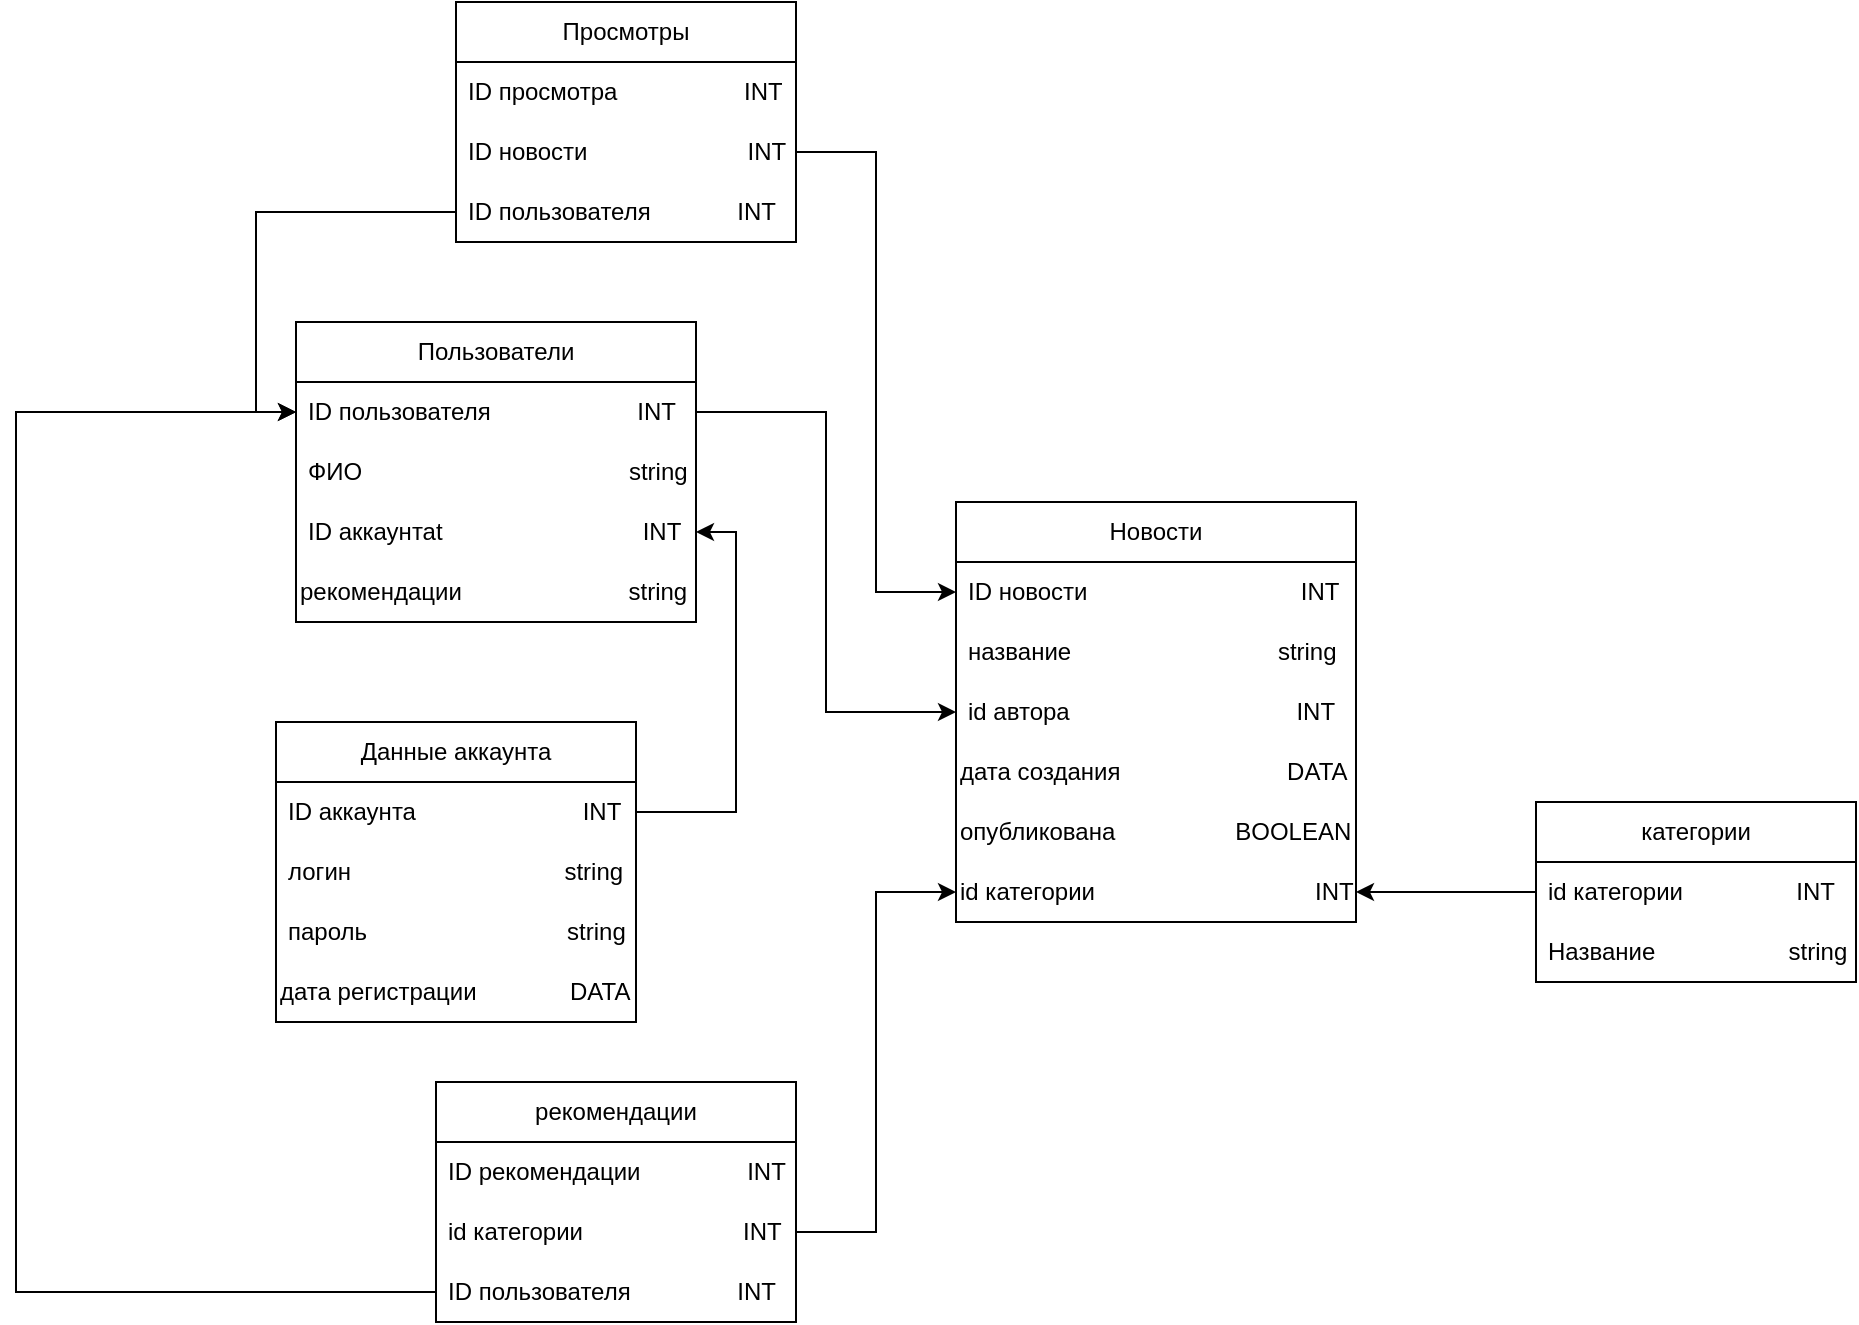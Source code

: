 <mxfile version="27.0.1">
  <diagram name="Страница — 1" id="awZMa63grvdDB3McJz6z">
    <mxGraphModel dx="1385" dy="764" grid="1" gridSize="10" guides="1" tooltips="1" connect="1" arrows="1" fold="1" page="1" pageScale="1" pageWidth="827" pageHeight="1169" math="0" shadow="0">
      <root>
        <mxCell id="0" />
        <mxCell id="1" parent="0" />
        <mxCell id="Q4X8MGabY5UJNgIGiHJR-1" value="Пользователи" style="swimlane;fontStyle=0;childLayout=stackLayout;horizontal=1;startSize=30;horizontalStack=0;resizeParent=1;resizeParentMax=0;resizeLast=0;collapsible=1;marginBottom=0;whiteSpace=wrap;html=1;" parent="1" vertex="1">
          <mxGeometry x="260" y="250" width="200" height="150" as="geometry" />
        </mxCell>
        <mxCell id="Q4X8MGabY5UJNgIGiHJR-2" value="ID пользователя&amp;nbsp; &amp;nbsp; &amp;nbsp; &amp;nbsp; &amp;nbsp; &amp;nbsp; &amp;nbsp; &amp;nbsp; &amp;nbsp; &amp;nbsp; &amp;nbsp; INT&amp;nbsp;" style="text;strokeColor=none;fillColor=none;align=left;verticalAlign=middle;spacingLeft=4;spacingRight=4;overflow=hidden;points=[[0,0.5],[1,0.5]];portConstraint=eastwest;rotatable=0;whiteSpace=wrap;html=1;" parent="Q4X8MGabY5UJNgIGiHJR-1" vertex="1">
          <mxGeometry y="30" width="200" height="30" as="geometry" />
        </mxCell>
        <mxCell id="Q4X8MGabY5UJNgIGiHJR-3" value="ФИО&amp;nbsp; &amp;nbsp; &amp;nbsp; &amp;nbsp; &amp;nbsp; &amp;nbsp; &amp;nbsp; &amp;nbsp; &amp;nbsp; &amp;nbsp; &amp;nbsp; &amp;nbsp; &amp;nbsp; &amp;nbsp; &amp;nbsp; &amp;nbsp; &amp;nbsp; &amp;nbsp; &amp;nbsp; &amp;nbsp; string" style="text;strokeColor=none;fillColor=none;align=left;verticalAlign=middle;spacingLeft=4;spacingRight=4;overflow=hidden;points=[[0,0.5],[1,0.5]];portConstraint=eastwest;rotatable=0;whiteSpace=wrap;html=1;" parent="Q4X8MGabY5UJNgIGiHJR-1" vertex="1">
          <mxGeometry y="60" width="200" height="30" as="geometry" />
        </mxCell>
        <mxCell id="Q4X8MGabY5UJNgIGiHJR-4" value="ID аккаунтаt&amp;nbsp; &amp;nbsp; &amp;nbsp; &amp;nbsp; &amp;nbsp; &amp;nbsp; &amp;nbsp; &amp;nbsp; &amp;nbsp; &amp;nbsp; &amp;nbsp; &amp;nbsp; &amp;nbsp; &amp;nbsp; &amp;nbsp; INT" style="text;strokeColor=none;fillColor=none;align=left;verticalAlign=middle;spacingLeft=4;spacingRight=4;overflow=hidden;points=[[0,0.5],[1,0.5]];portConstraint=eastwest;rotatable=0;whiteSpace=wrap;html=1;" parent="Q4X8MGabY5UJNgIGiHJR-1" vertex="1">
          <mxGeometry y="90" width="200" height="30" as="geometry" />
        </mxCell>
        <mxCell id="Q4X8MGabY5UJNgIGiHJR-37" value="рекомендации&amp;nbsp; &amp;nbsp; &amp;nbsp; &amp;nbsp; &amp;nbsp; &amp;nbsp; &amp;nbsp; &amp;nbsp; &amp;nbsp; &amp;nbsp; &amp;nbsp; &amp;nbsp; &amp;nbsp;string" style="text;html=1;align=left;verticalAlign=middle;whiteSpace=wrap;rounded=0;" parent="Q4X8MGabY5UJNgIGiHJR-1" vertex="1">
          <mxGeometry y="120" width="200" height="30" as="geometry" />
        </mxCell>
        <mxCell id="Q4X8MGabY5UJNgIGiHJR-5" value="Данные аккаунта" style="swimlane;fontStyle=0;childLayout=stackLayout;horizontal=1;startSize=30;horizontalStack=0;resizeParent=1;resizeParentMax=0;resizeLast=0;collapsible=1;marginBottom=0;whiteSpace=wrap;html=1;" parent="1" vertex="1">
          <mxGeometry x="250" y="450" width="180" height="150" as="geometry" />
        </mxCell>
        <mxCell id="Q4X8MGabY5UJNgIGiHJR-6" value="ID аккаунта&amp;nbsp; &amp;nbsp; &amp;nbsp; &amp;nbsp; &amp;nbsp; &amp;nbsp; &amp;nbsp; &amp;nbsp; &amp;nbsp; &amp;nbsp; &amp;nbsp; &amp;nbsp; &amp;nbsp;INT" style="text;strokeColor=none;fillColor=none;align=left;verticalAlign=middle;spacingLeft=4;spacingRight=4;overflow=hidden;points=[[0,0.5],[1,0.5]];portConstraint=eastwest;rotatable=0;whiteSpace=wrap;html=1;" parent="Q4X8MGabY5UJNgIGiHJR-5" vertex="1">
          <mxGeometry y="30" width="180" height="30" as="geometry" />
        </mxCell>
        <mxCell id="Q4X8MGabY5UJNgIGiHJR-7" value="логин&amp;nbsp; &amp;nbsp; &amp;nbsp; &amp;nbsp; &amp;nbsp; &amp;nbsp; &amp;nbsp; &amp;nbsp; &amp;nbsp; &amp;nbsp; &amp;nbsp; &amp;nbsp; &amp;nbsp; &amp;nbsp; &amp;nbsp; &amp;nbsp; string" style="text;strokeColor=none;fillColor=none;align=left;verticalAlign=middle;spacingLeft=4;spacingRight=4;overflow=hidden;points=[[0,0.5],[1,0.5]];portConstraint=eastwest;rotatable=0;whiteSpace=wrap;html=1;" parent="Q4X8MGabY5UJNgIGiHJR-5" vertex="1">
          <mxGeometry y="60" width="180" height="30" as="geometry" />
        </mxCell>
        <mxCell id="Q4X8MGabY5UJNgIGiHJR-8" value="пароль&amp;nbsp; &amp;nbsp; &amp;nbsp; &amp;nbsp; &amp;nbsp; &amp;nbsp; &amp;nbsp; &amp;nbsp; &amp;nbsp; &amp;nbsp; &amp;nbsp; &amp;nbsp; &amp;nbsp; &amp;nbsp; &amp;nbsp; string" style="text;strokeColor=none;fillColor=none;align=left;verticalAlign=middle;spacingLeft=4;spacingRight=4;overflow=hidden;points=[[0,0.5],[1,0.5]];portConstraint=eastwest;rotatable=0;whiteSpace=wrap;html=1;" parent="Q4X8MGabY5UJNgIGiHJR-5" vertex="1">
          <mxGeometry y="90" width="180" height="30" as="geometry" />
        </mxCell>
        <mxCell id="Q4X8MGabY5UJNgIGiHJR-11" value="дата регистрации&amp;nbsp; &amp;nbsp; &amp;nbsp; &amp;nbsp; &amp;nbsp; &amp;nbsp; &amp;nbsp; DATA" style="text;html=1;align=left;verticalAlign=middle;whiteSpace=wrap;rounded=0;" parent="Q4X8MGabY5UJNgIGiHJR-5" vertex="1">
          <mxGeometry y="120" width="180" height="30" as="geometry" />
        </mxCell>
        <mxCell id="Q4X8MGabY5UJNgIGiHJR-12" value="Новости" style="swimlane;fontStyle=0;childLayout=stackLayout;horizontal=1;startSize=30;horizontalStack=0;resizeParent=1;resizeParentMax=0;resizeLast=0;collapsible=1;marginBottom=0;whiteSpace=wrap;html=1;" parent="1" vertex="1">
          <mxGeometry x="590" y="340" width="200" height="210" as="geometry" />
        </mxCell>
        <mxCell id="Q4X8MGabY5UJNgIGiHJR-13" value="ID новости&amp;nbsp; &amp;nbsp; &amp;nbsp; &amp;nbsp; &amp;nbsp; &amp;nbsp; &amp;nbsp; &amp;nbsp; &amp;nbsp; &amp;nbsp; &amp;nbsp; &amp;nbsp; &amp;nbsp; &amp;nbsp; &amp;nbsp; &amp;nbsp; INT" style="text;strokeColor=none;fillColor=none;align=left;verticalAlign=middle;spacingLeft=4;spacingRight=4;overflow=hidden;points=[[0,0.5],[1,0.5]];portConstraint=eastwest;rotatable=0;whiteSpace=wrap;html=1;" parent="Q4X8MGabY5UJNgIGiHJR-12" vertex="1">
          <mxGeometry y="30" width="200" height="30" as="geometry" />
        </mxCell>
        <mxCell id="Q4X8MGabY5UJNgIGiHJR-14" value="название&amp;nbsp; &amp;nbsp; &amp;nbsp; &amp;nbsp; &amp;nbsp; &amp;nbsp; &amp;nbsp; &amp;nbsp; &amp;nbsp; &amp;nbsp; &amp;nbsp; &amp;nbsp; &amp;nbsp; &amp;nbsp; &amp;nbsp; &amp;nbsp;string" style="text;strokeColor=none;fillColor=none;align=left;verticalAlign=middle;spacingLeft=4;spacingRight=4;overflow=hidden;points=[[0,0.5],[1,0.5]];portConstraint=eastwest;rotatable=0;whiteSpace=wrap;html=1;" parent="Q4X8MGabY5UJNgIGiHJR-12" vertex="1">
          <mxGeometry y="60" width="200" height="30" as="geometry" />
        </mxCell>
        <mxCell id="Q4X8MGabY5UJNgIGiHJR-15" value="id автора&amp;nbsp; &amp;nbsp; &amp;nbsp; &amp;nbsp; &amp;nbsp; &amp;nbsp; &amp;nbsp; &amp;nbsp; &amp;nbsp; &amp;nbsp; &amp;nbsp; &amp;nbsp; &amp;nbsp; &amp;nbsp; &amp;nbsp; &amp;nbsp; &amp;nbsp; INT" style="text;strokeColor=none;fillColor=none;align=left;verticalAlign=middle;spacingLeft=4;spacingRight=4;overflow=hidden;points=[[0,0.5],[1,0.5]];portConstraint=eastwest;rotatable=0;whiteSpace=wrap;html=1;" parent="Q4X8MGabY5UJNgIGiHJR-12" vertex="1">
          <mxGeometry y="90" width="200" height="30" as="geometry" />
        </mxCell>
        <mxCell id="Q4X8MGabY5UJNgIGiHJR-16" value="дата создания&amp;nbsp; &amp;nbsp; &amp;nbsp; &amp;nbsp; &amp;nbsp; &amp;nbsp; &amp;nbsp; &amp;nbsp; &amp;nbsp; &amp;nbsp; &amp;nbsp; &amp;nbsp; &amp;nbsp;DATA" style="text;html=1;align=left;verticalAlign=middle;whiteSpace=wrap;rounded=0;" parent="Q4X8MGabY5UJNgIGiHJR-12" vertex="1">
          <mxGeometry y="120" width="200" height="30" as="geometry" />
        </mxCell>
        <mxCell id="Q4X8MGabY5UJNgIGiHJR-25" value="опубликована&amp;nbsp; &amp;nbsp; &amp;nbsp; &amp;nbsp; &amp;nbsp; &amp;nbsp; &amp;nbsp; &amp;nbsp; &amp;nbsp; BOOLEAN" style="text;html=1;align=left;verticalAlign=middle;whiteSpace=wrap;rounded=0;" parent="Q4X8MGabY5UJNgIGiHJR-12" vertex="1">
          <mxGeometry y="150" width="200" height="30" as="geometry" />
        </mxCell>
        <mxCell id="Q4X8MGabY5UJNgIGiHJR-18" value="id категории&amp;nbsp; &amp;nbsp; &amp;nbsp; &amp;nbsp; &amp;nbsp; &amp;nbsp; &amp;nbsp; &amp;nbsp; &amp;nbsp; &amp;nbsp; &amp;nbsp; &amp;nbsp; &amp;nbsp; &amp;nbsp; &amp;nbsp; &amp;nbsp; &amp;nbsp;INT" style="text;html=1;align=left;verticalAlign=middle;whiteSpace=wrap;rounded=0;" parent="Q4X8MGabY5UJNgIGiHJR-12" vertex="1">
          <mxGeometry y="180" width="200" height="30" as="geometry" />
        </mxCell>
        <mxCell id="Q4X8MGabY5UJNgIGiHJR-17" style="edgeStyle=orthogonalEdgeStyle;rounded=0;orthogonalLoop=1;jettySize=auto;html=1;entryX=0;entryY=0.5;entryDx=0;entryDy=0;" parent="1" source="Q4X8MGabY5UJNgIGiHJR-2" target="Q4X8MGabY5UJNgIGiHJR-15" edge="1">
          <mxGeometry relative="1" as="geometry" />
        </mxCell>
        <mxCell id="Q4X8MGabY5UJNgIGiHJR-20" value="&lt;span style=&quot;text-align: left;&quot;&gt;категории&lt;/span&gt;" style="swimlane;fontStyle=0;childLayout=stackLayout;horizontal=1;startSize=30;horizontalStack=0;resizeParent=1;resizeParentMax=0;resizeLast=0;collapsible=1;marginBottom=0;whiteSpace=wrap;html=1;" parent="1" vertex="1">
          <mxGeometry x="880" y="490" width="160" height="90" as="geometry" />
        </mxCell>
        <mxCell id="Q4X8MGabY5UJNgIGiHJR-21" value="id категории&amp;nbsp; &amp;nbsp; &amp;nbsp; &amp;nbsp; &amp;nbsp; &amp;nbsp; &amp;nbsp; &amp;nbsp; &amp;nbsp;INT" style="text;strokeColor=none;fillColor=none;align=left;verticalAlign=middle;spacingLeft=4;spacingRight=4;overflow=hidden;points=[[0,0.5],[1,0.5]];portConstraint=eastwest;rotatable=0;whiteSpace=wrap;html=1;" parent="Q4X8MGabY5UJNgIGiHJR-20" vertex="1">
          <mxGeometry y="30" width="160" height="30" as="geometry" />
        </mxCell>
        <mxCell id="Q4X8MGabY5UJNgIGiHJR-22" value="Название&amp;nbsp; &amp;nbsp; &amp;nbsp; &amp;nbsp; &amp;nbsp; &amp;nbsp; &amp;nbsp; &amp;nbsp; &amp;nbsp; &amp;nbsp; string" style="text;strokeColor=none;fillColor=none;align=left;verticalAlign=middle;spacingLeft=4;spacingRight=4;overflow=hidden;points=[[0,0.5],[1,0.5]];portConstraint=eastwest;rotatable=0;whiteSpace=wrap;html=1;" parent="Q4X8MGabY5UJNgIGiHJR-20" vertex="1">
          <mxGeometry y="60" width="160" height="30" as="geometry" />
        </mxCell>
        <mxCell id="Q4X8MGabY5UJNgIGiHJR-26" value="Просмотры" style="swimlane;fontStyle=0;childLayout=stackLayout;horizontal=1;startSize=30;horizontalStack=0;resizeParent=1;resizeParentMax=0;resizeLast=0;collapsible=1;marginBottom=0;whiteSpace=wrap;html=1;" parent="1" vertex="1">
          <mxGeometry x="340" y="90" width="170" height="120" as="geometry" />
        </mxCell>
        <mxCell id="Q4X8MGabY5UJNgIGiHJR-27" value="ID просмотра&amp;nbsp; &amp;nbsp; &amp;nbsp; &amp;nbsp; &amp;nbsp; &amp;nbsp; &amp;nbsp; &amp;nbsp; &amp;nbsp; &amp;nbsp;INT" style="text;strokeColor=none;fillColor=none;align=left;verticalAlign=middle;spacingLeft=4;spacingRight=4;overflow=hidden;points=[[0,0.5],[1,0.5]];portConstraint=eastwest;rotatable=0;whiteSpace=wrap;html=1;" parent="Q4X8MGabY5UJNgIGiHJR-26" vertex="1">
          <mxGeometry y="30" width="170" height="30" as="geometry" />
        </mxCell>
        <mxCell id="Q4X8MGabY5UJNgIGiHJR-28" value="ID новости&amp;nbsp; &amp;nbsp; &amp;nbsp; &amp;nbsp; &amp;nbsp; &amp;nbsp; &amp;nbsp; &amp;nbsp; &amp;nbsp; &amp;nbsp; &amp;nbsp; &amp;nbsp; INT" style="text;strokeColor=none;fillColor=none;align=left;verticalAlign=middle;spacingLeft=4;spacingRight=4;overflow=hidden;points=[[0,0.5],[1,0.5]];portConstraint=eastwest;rotatable=0;whiteSpace=wrap;html=1;" parent="Q4X8MGabY5UJNgIGiHJR-26" vertex="1">
          <mxGeometry y="60" width="170" height="30" as="geometry" />
        </mxCell>
        <mxCell id="Q4X8MGabY5UJNgIGiHJR-29" value="ID пользователя&amp;nbsp; &amp;nbsp; &amp;nbsp; &amp;nbsp; &amp;nbsp; &amp;nbsp; &amp;nbsp;INT&amp;nbsp;" style="text;strokeColor=none;fillColor=none;align=left;verticalAlign=middle;spacingLeft=4;spacingRight=4;overflow=hidden;points=[[0,0.5],[1,0.5]];portConstraint=eastwest;rotatable=0;whiteSpace=wrap;html=1;" parent="Q4X8MGabY5UJNgIGiHJR-26" vertex="1">
          <mxGeometry y="90" width="170" height="30" as="geometry" />
        </mxCell>
        <mxCell id="Q4X8MGabY5UJNgIGiHJR-30" style="edgeStyle=orthogonalEdgeStyle;rounded=0;orthogonalLoop=1;jettySize=auto;html=1;entryX=0;entryY=0.5;entryDx=0;entryDy=0;" parent="1" source="Q4X8MGabY5UJNgIGiHJR-28" target="Q4X8MGabY5UJNgIGiHJR-13" edge="1">
          <mxGeometry relative="1" as="geometry">
            <Array as="points">
              <mxPoint x="550" y="165" />
              <mxPoint x="550" y="385" />
            </Array>
          </mxGeometry>
        </mxCell>
        <mxCell id="Q4X8MGabY5UJNgIGiHJR-31" style="edgeStyle=orthogonalEdgeStyle;rounded=0;orthogonalLoop=1;jettySize=auto;html=1;entryX=0;entryY=0.5;entryDx=0;entryDy=0;" parent="1" source="Q4X8MGabY5UJNgIGiHJR-29" target="Q4X8MGabY5UJNgIGiHJR-2" edge="1">
          <mxGeometry relative="1" as="geometry" />
        </mxCell>
        <mxCell id="Q4X8MGabY5UJNgIGiHJR-32" style="edgeStyle=orthogonalEdgeStyle;rounded=0;orthogonalLoop=1;jettySize=auto;html=1;entryX=1;entryY=0.5;entryDx=0;entryDy=0;" parent="1" source="Q4X8MGabY5UJNgIGiHJR-21" target="Q4X8MGabY5UJNgIGiHJR-18" edge="1">
          <mxGeometry relative="1" as="geometry" />
        </mxCell>
        <mxCell id="Q4X8MGabY5UJNgIGiHJR-33" value="рекомендации" style="swimlane;fontStyle=0;childLayout=stackLayout;horizontal=1;startSize=30;horizontalStack=0;resizeParent=1;resizeParentMax=0;resizeLast=0;collapsible=1;marginBottom=0;whiteSpace=wrap;html=1;" parent="1" vertex="1">
          <mxGeometry x="330" y="630" width="180" height="120" as="geometry" />
        </mxCell>
        <mxCell id="Q4X8MGabY5UJNgIGiHJR-34" value="ID рекомендации&amp;nbsp; &amp;nbsp; &amp;nbsp; &amp;nbsp; &amp;nbsp; &amp;nbsp; &amp;nbsp; &amp;nbsp; INT" style="text;strokeColor=none;fillColor=none;align=left;verticalAlign=middle;spacingLeft=4;spacingRight=4;overflow=hidden;points=[[0,0.5],[1,0.5]];portConstraint=eastwest;rotatable=0;whiteSpace=wrap;html=1;" parent="Q4X8MGabY5UJNgIGiHJR-33" vertex="1">
          <mxGeometry y="30" width="180" height="30" as="geometry" />
        </mxCell>
        <mxCell id="Q4X8MGabY5UJNgIGiHJR-35" value="id категории&amp;nbsp; &amp;nbsp; &amp;nbsp; &amp;nbsp; &amp;nbsp; &amp;nbsp; &amp;nbsp; &amp;nbsp; &amp;nbsp; &amp;nbsp; &amp;nbsp; &amp;nbsp; INT" style="text;strokeColor=none;fillColor=none;align=left;verticalAlign=middle;spacingLeft=4;spacingRight=4;overflow=hidden;points=[[0,0.5],[1,0.5]];portConstraint=eastwest;rotatable=0;whiteSpace=wrap;html=1;" parent="Q4X8MGabY5UJNgIGiHJR-33" vertex="1">
          <mxGeometry y="60" width="180" height="30" as="geometry" />
        </mxCell>
        <mxCell id="Q4X8MGabY5UJNgIGiHJR-36" value="ID пользователя&amp;nbsp; &amp;nbsp; &amp;nbsp; &amp;nbsp; &amp;nbsp; &amp;nbsp; &amp;nbsp; &amp;nbsp; INT&amp;nbsp;" style="text;strokeColor=none;fillColor=none;align=left;verticalAlign=middle;spacingLeft=4;spacingRight=4;overflow=hidden;points=[[0,0.5],[1,0.5]];portConstraint=eastwest;rotatable=0;whiteSpace=wrap;html=1;" parent="Q4X8MGabY5UJNgIGiHJR-33" vertex="1">
          <mxGeometry y="90" width="180" height="30" as="geometry" />
        </mxCell>
        <mxCell id="Q4X8MGabY5UJNgIGiHJR-38" style="edgeStyle=orthogonalEdgeStyle;rounded=0;orthogonalLoop=1;jettySize=auto;html=1;entryX=0;entryY=0.5;entryDx=0;entryDy=0;" parent="1" source="Q4X8MGabY5UJNgIGiHJR-35" target="Q4X8MGabY5UJNgIGiHJR-18" edge="1">
          <mxGeometry relative="1" as="geometry" />
        </mxCell>
        <mxCell id="Q4X8MGabY5UJNgIGiHJR-40" style="edgeStyle=orthogonalEdgeStyle;rounded=0;orthogonalLoop=1;jettySize=auto;html=1;entryX=0;entryY=0.5;entryDx=0;entryDy=0;" parent="1" source="Q4X8MGabY5UJNgIGiHJR-36" target="Q4X8MGabY5UJNgIGiHJR-2" edge="1">
          <mxGeometry relative="1" as="geometry">
            <Array as="points">
              <mxPoint x="120" y="735" />
              <mxPoint x="120" y="295" />
            </Array>
          </mxGeometry>
        </mxCell>
        <mxCell id="Q4X8MGabY5UJNgIGiHJR-41" style="edgeStyle=orthogonalEdgeStyle;rounded=0;orthogonalLoop=1;jettySize=auto;html=1;entryX=1;entryY=0.5;entryDx=0;entryDy=0;" parent="1" source="Q4X8MGabY5UJNgIGiHJR-6" target="Q4X8MGabY5UJNgIGiHJR-4" edge="1">
          <mxGeometry relative="1" as="geometry" />
        </mxCell>
      </root>
    </mxGraphModel>
  </diagram>
</mxfile>
